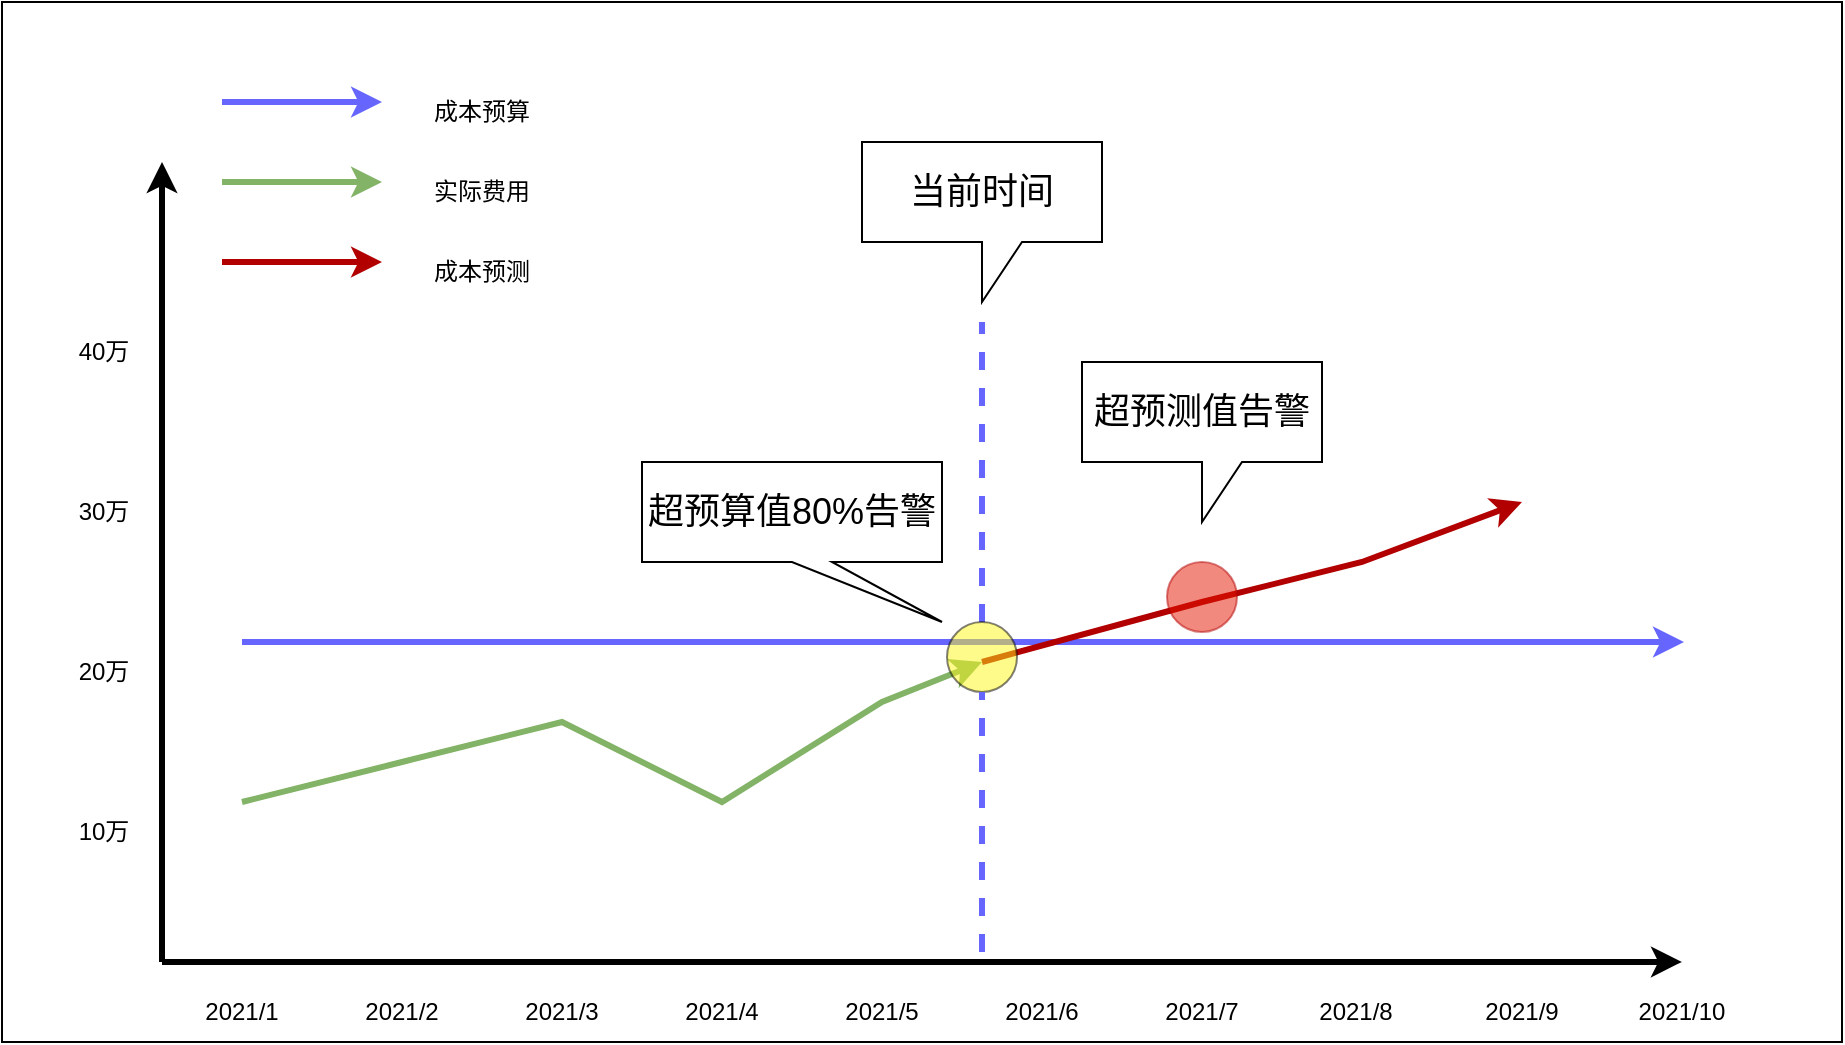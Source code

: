 <mxfile version="17.1.3" type="github">
  <diagram id="cpJ9dxBKwlVzvMs67Hhx" name="Page-1">
    <mxGraphModel dx="946" dy="2217" grid="1" gridSize="10" guides="1" tooltips="1" connect="1" arrows="1" fold="1" page="1" pageScale="1" pageWidth="827" pageHeight="1169" math="0" shadow="0">
      <root>
        <mxCell id="0" />
        <mxCell id="1" parent="0" />
        <mxCell id="1TXYfQNS1zfYl2YfCzJB-30" value="" style="rounded=0;whiteSpace=wrap;html=1;fontSize=18;fillColor=default;" parent="1" vertex="1">
          <mxGeometry x="120" y="240" width="920" height="520" as="geometry" />
        </mxCell>
        <mxCell id="1TXYfQNS1zfYl2YfCzJB-1" value="" style="endArrow=classic;html=1;rounded=0;strokeWidth=3;entryX=0.913;entryY=0.923;entryDx=0;entryDy=0;entryPerimeter=0;" parent="1" target="1TXYfQNS1zfYl2YfCzJB-30" edge="1">
          <mxGeometry width="50" height="50" relative="1" as="geometry">
            <mxPoint x="200" y="720" as="sourcePoint" />
            <mxPoint x="1181" y="720" as="targetPoint" />
          </mxGeometry>
        </mxCell>
        <mxCell id="1TXYfQNS1zfYl2YfCzJB-2" value="" style="endArrow=classic;html=1;rounded=0;strokeWidth=3;" parent="1" edge="1">
          <mxGeometry width="50" height="50" relative="1" as="geometry">
            <mxPoint x="200" y="720" as="sourcePoint" />
            <mxPoint x="200" y="320" as="targetPoint" />
          </mxGeometry>
        </mxCell>
        <mxCell id="1TXYfQNS1zfYl2YfCzJB-3" value="2021/1" style="text;html=1;strokeColor=none;fillColor=none;align=center;verticalAlign=middle;whiteSpace=wrap;rounded=0;" parent="1" vertex="1">
          <mxGeometry x="210" y="730" width="60" height="30" as="geometry" />
        </mxCell>
        <mxCell id="1TXYfQNS1zfYl2YfCzJB-4" value="2021/2" style="text;html=1;strokeColor=none;fillColor=none;align=center;verticalAlign=middle;whiteSpace=wrap;rounded=0;" parent="1" vertex="1">
          <mxGeometry x="290" y="730" width="60" height="30" as="geometry" />
        </mxCell>
        <mxCell id="1TXYfQNS1zfYl2YfCzJB-5" value="2021/3" style="text;html=1;strokeColor=none;fillColor=none;align=center;verticalAlign=middle;whiteSpace=wrap;rounded=0;" parent="1" vertex="1">
          <mxGeometry x="370" y="730" width="60" height="30" as="geometry" />
        </mxCell>
        <mxCell id="1TXYfQNS1zfYl2YfCzJB-6" value="2021/4" style="text;html=1;strokeColor=none;fillColor=none;align=center;verticalAlign=middle;whiteSpace=wrap;rounded=0;" parent="1" vertex="1">
          <mxGeometry x="450" y="730" width="60" height="30" as="geometry" />
        </mxCell>
        <mxCell id="1TXYfQNS1zfYl2YfCzJB-7" value="2021/5" style="text;html=1;strokeColor=none;fillColor=none;align=center;verticalAlign=middle;whiteSpace=wrap;rounded=0;" parent="1" vertex="1">
          <mxGeometry x="530" y="730" width="60" height="30" as="geometry" />
        </mxCell>
        <mxCell id="1TXYfQNS1zfYl2YfCzJB-8" value="2021/6" style="text;html=1;strokeColor=none;fillColor=none;align=center;verticalAlign=middle;whiteSpace=wrap;rounded=0;" parent="1" vertex="1">
          <mxGeometry x="610" y="730" width="60" height="30" as="geometry" />
        </mxCell>
        <mxCell id="1TXYfQNS1zfYl2YfCzJB-9" value="10万" style="text;html=1;strokeColor=none;fillColor=none;align=center;verticalAlign=middle;whiteSpace=wrap;rounded=0;" parent="1" vertex="1">
          <mxGeometry x="141" y="640" width="60" height="30" as="geometry" />
        </mxCell>
        <mxCell id="1TXYfQNS1zfYl2YfCzJB-10" value="20万" style="text;html=1;strokeColor=none;fillColor=none;align=center;verticalAlign=middle;whiteSpace=wrap;rounded=0;" parent="1" vertex="1">
          <mxGeometry x="141" y="560" width="60" height="30" as="geometry" />
        </mxCell>
        <mxCell id="1TXYfQNS1zfYl2YfCzJB-11" value="30万" style="text;html=1;strokeColor=none;fillColor=none;align=center;verticalAlign=middle;whiteSpace=wrap;rounded=0;" parent="1" vertex="1">
          <mxGeometry x="141" y="480" width="60" height="30" as="geometry" />
        </mxCell>
        <mxCell id="1TXYfQNS1zfYl2YfCzJB-12" value="40万" style="text;html=1;strokeColor=none;fillColor=none;align=center;verticalAlign=middle;whiteSpace=wrap;rounded=0;" parent="1" vertex="1">
          <mxGeometry x="141" y="400" width="60" height="30" as="geometry" />
        </mxCell>
        <mxCell id="1TXYfQNS1zfYl2YfCzJB-13" value="" style="endArrow=classic;html=1;rounded=0;strokeWidth=3;strokeColor=#6666FF;" parent="1" edge="1">
          <mxGeometry width="50" height="50" relative="1" as="geometry">
            <mxPoint x="240" y="560" as="sourcePoint" />
            <mxPoint x="961" y="560" as="targetPoint" />
          </mxGeometry>
        </mxCell>
        <mxCell id="1TXYfQNS1zfYl2YfCzJB-14" value="2021/7" style="text;html=1;strokeColor=none;fillColor=none;align=center;verticalAlign=middle;whiteSpace=wrap;rounded=0;" parent="1" vertex="1">
          <mxGeometry x="690" y="730" width="60" height="30" as="geometry" />
        </mxCell>
        <mxCell id="1TXYfQNS1zfYl2YfCzJB-16" value="" style="endArrow=classic;html=1;rounded=0;strokeColor=#82b366;strokeWidth=3;fillColor=#d5e8d4;" parent="1" edge="1">
          <mxGeometry width="50" height="50" relative="1" as="geometry">
            <mxPoint x="240" y="640" as="sourcePoint" />
            <mxPoint x="610" y="570" as="targetPoint" />
            <Array as="points">
              <mxPoint x="320" y="620" />
              <mxPoint x="400" y="600" />
              <mxPoint x="480" y="640" />
              <mxPoint x="560" y="590" />
            </Array>
          </mxGeometry>
        </mxCell>
        <mxCell id="1TXYfQNS1zfYl2YfCzJB-18" value="" style="endArrow=classic;html=1;rounded=0;strokeColor=#B20000;strokeWidth=3;fillColor=#e51400;" parent="1" edge="1">
          <mxGeometry width="50" height="50" relative="1" as="geometry">
            <mxPoint x="610" y="570" as="sourcePoint" />
            <mxPoint x="880" y="490" as="targetPoint" />
            <Array as="points">
              <mxPoint x="720" y="540" />
              <mxPoint x="800" y="520" />
            </Array>
          </mxGeometry>
        </mxCell>
        <mxCell id="1TXYfQNS1zfYl2YfCzJB-19" value="2021/8" style="text;html=1;strokeColor=none;fillColor=none;align=center;verticalAlign=middle;whiteSpace=wrap;rounded=0;" parent="1" vertex="1">
          <mxGeometry x="767" y="730" width="60" height="30" as="geometry" />
        </mxCell>
        <mxCell id="1TXYfQNS1zfYl2YfCzJB-20" value="2021/9" style="text;html=1;strokeColor=none;fillColor=none;align=center;verticalAlign=middle;whiteSpace=wrap;rounded=0;" parent="1" vertex="1">
          <mxGeometry x="850" y="730" width="60" height="30" as="geometry" />
        </mxCell>
        <mxCell id="1TXYfQNS1zfYl2YfCzJB-21" value="2021/10" style="text;html=1;strokeColor=none;fillColor=none;align=center;verticalAlign=middle;whiteSpace=wrap;rounded=0;" parent="1" vertex="1">
          <mxGeometry x="930" y="730" width="60" height="30" as="geometry" />
        </mxCell>
        <mxCell id="1TXYfQNS1zfYl2YfCzJB-22" value="&lt;font style=&quot;font-size: 18px&quot;&gt;超预算值80%告警&lt;/font&gt;" style="shape=callout;whiteSpace=wrap;html=1;perimeter=calloutPerimeter;position2=1;" parent="1" vertex="1">
          <mxGeometry x="440" y="470" width="150" height="80" as="geometry" />
        </mxCell>
        <mxCell id="1TXYfQNS1zfYl2YfCzJB-25" value="&lt;font style=&quot;font-size: 18px&quot;&gt;超预测值告警&lt;/font&gt;" style="shape=callout;whiteSpace=wrap;html=1;perimeter=calloutPerimeter;" parent="1" vertex="1">
          <mxGeometry x="660" y="420" width="120" height="80" as="geometry" />
        </mxCell>
        <mxCell id="1TXYfQNS1zfYl2YfCzJB-26" value="" style="ellipse;whiteSpace=wrap;html=1;aspect=fixed;fillColor=#e51400;opacity=50;fontColor=#ffffff;strokeColor=#B20000;" parent="1" vertex="1">
          <mxGeometry x="702.5" y="520" width="35" height="35" as="geometry" />
        </mxCell>
        <mxCell id="1TXYfQNS1zfYl2YfCzJB-27" value="" style="endArrow=none;dashed=1;html=1;rounded=0;fontSize=18;strokeColor=#6666FF;strokeWidth=3;startArrow=none;" parent="1" source="1TXYfQNS1zfYl2YfCzJB-23" edge="1">
          <mxGeometry width="50" height="50" relative="1" as="geometry">
            <mxPoint x="610" y="715" as="sourcePoint" />
            <mxPoint x="610" y="400" as="targetPoint" />
          </mxGeometry>
        </mxCell>
        <mxCell id="1TXYfQNS1zfYl2YfCzJB-28" value="&lt;font style=&quot;font-size: 18px&quot;&gt;当前时间&lt;/font&gt;" style="shape=callout;whiteSpace=wrap;html=1;perimeter=calloutPerimeter;" parent="1" vertex="1">
          <mxGeometry x="550" y="310" width="120" height="80" as="geometry" />
        </mxCell>
        <mxCell id="1TXYfQNS1zfYl2YfCzJB-23" value="" style="ellipse;whiteSpace=wrap;html=1;aspect=fixed;fillColor=#FFF719;opacity=50;" parent="1" vertex="1">
          <mxGeometry x="592.5" y="550" width="35" height="35" as="geometry" />
        </mxCell>
        <mxCell id="1TXYfQNS1zfYl2YfCzJB-29" value="" style="endArrow=none;dashed=1;html=1;rounded=0;fontSize=18;strokeColor=#6666FF;strokeWidth=3;" parent="1" target="1TXYfQNS1zfYl2YfCzJB-23" edge="1">
          <mxGeometry width="50" height="50" relative="1" as="geometry">
            <mxPoint x="610" y="715" as="sourcePoint" />
            <mxPoint x="610" y="400" as="targetPoint" />
          </mxGeometry>
        </mxCell>
        <mxCell id="zL9jQ1dmmv_QfP8523OB-1" value="" style="endArrow=classic;html=1;rounded=0;strokeWidth=3;strokeColor=#82b366;fillColor=#d5e8d4;" edge="1" parent="1">
          <mxGeometry width="50" height="50" relative="1" as="geometry">
            <mxPoint x="230" y="330" as="sourcePoint" />
            <mxPoint x="310" y="330" as="targetPoint" />
          </mxGeometry>
        </mxCell>
        <mxCell id="zL9jQ1dmmv_QfP8523OB-2" value="" style="endArrow=classic;html=1;rounded=0;strokeWidth=3;strokeColor=#B20000;fillColor=#e51400;" edge="1" parent="1">
          <mxGeometry width="50" height="50" relative="1" as="geometry">
            <mxPoint x="230" y="370" as="sourcePoint" />
            <mxPoint x="310" y="370" as="targetPoint" />
          </mxGeometry>
        </mxCell>
        <mxCell id="zL9jQ1dmmv_QfP8523OB-3" value="" style="endArrow=classic;html=1;rounded=0;strokeWidth=3;strokeColor=#6666FF;" edge="1" parent="1">
          <mxGeometry width="50" height="50" relative="1" as="geometry">
            <mxPoint x="230" y="290" as="sourcePoint" />
            <mxPoint x="310" y="290" as="targetPoint" />
          </mxGeometry>
        </mxCell>
        <mxCell id="zL9jQ1dmmv_QfP8523OB-4" value="成本预算" style="text;html=1;strokeColor=none;fillColor=none;align=center;verticalAlign=middle;whiteSpace=wrap;rounded=0;" vertex="1" parent="1">
          <mxGeometry x="330" y="280" width="60" height="30" as="geometry" />
        </mxCell>
        <mxCell id="zL9jQ1dmmv_QfP8523OB-5" value="实际费用" style="text;html=1;strokeColor=none;fillColor=none;align=center;verticalAlign=middle;whiteSpace=wrap;rounded=0;" vertex="1" parent="1">
          <mxGeometry x="330" y="320" width="60" height="30" as="geometry" />
        </mxCell>
        <mxCell id="zL9jQ1dmmv_QfP8523OB-6" value="成本预测" style="text;html=1;strokeColor=none;fillColor=none;align=center;verticalAlign=middle;whiteSpace=wrap;rounded=0;" vertex="1" parent="1">
          <mxGeometry x="330" y="360" width="60" height="30" as="geometry" />
        </mxCell>
      </root>
    </mxGraphModel>
  </diagram>
</mxfile>
